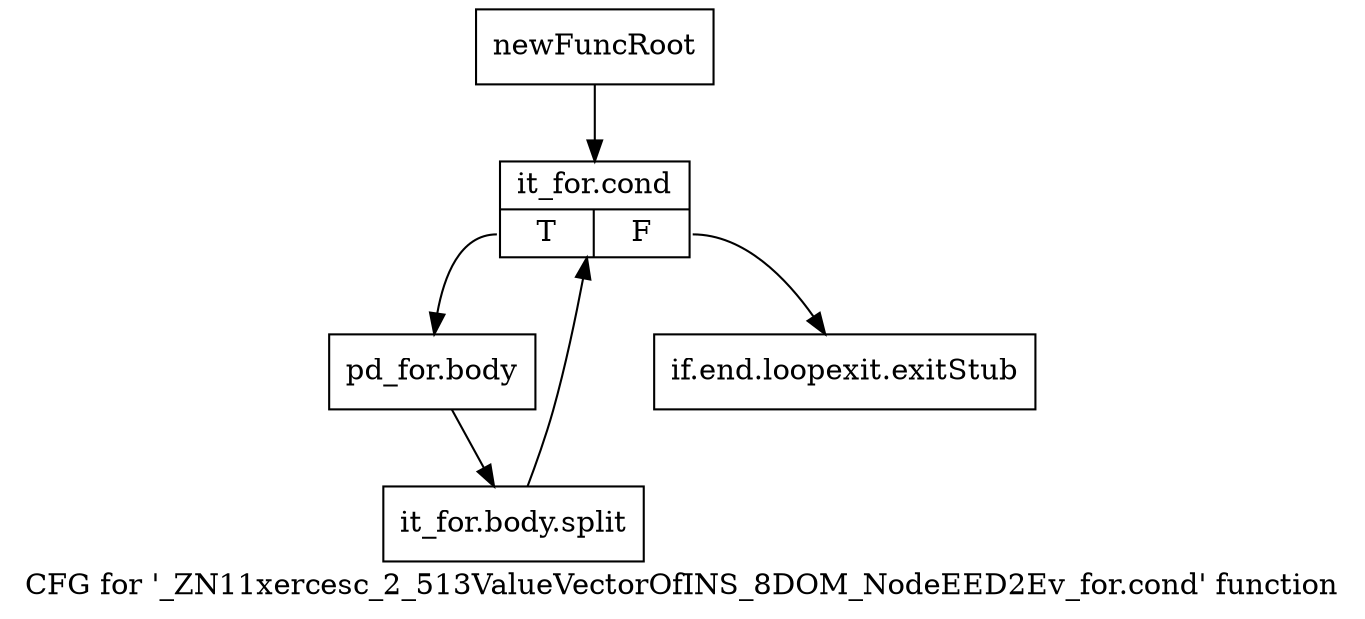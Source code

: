 digraph "CFG for '_ZN11xercesc_2_513ValueVectorOfINS_8DOM_NodeEED2Ev_for.cond' function" {
	label="CFG for '_ZN11xercesc_2_513ValueVectorOfINS_8DOM_NodeEED2Ev_for.cond' function";

	Node0x97e0a80 [shape=record,label="{newFuncRoot}"];
	Node0x97e0a80 -> Node0x97e0b20;
	Node0x97e0ad0 [shape=record,label="{if.end.loopexit.exitStub}"];
	Node0x97e0b20 [shape=record,label="{it_for.cond|{<s0>T|<s1>F}}"];
	Node0x97e0b20:s0 -> Node0x97e0b70;
	Node0x97e0b20:s1 -> Node0x97e0ad0;
	Node0x97e0b70 [shape=record,label="{pd_for.body}"];
	Node0x97e0b70 -> Node0x9764370;
	Node0x9764370 [shape=record,label="{it_for.body.split}"];
	Node0x9764370 -> Node0x97e0b20;
}
